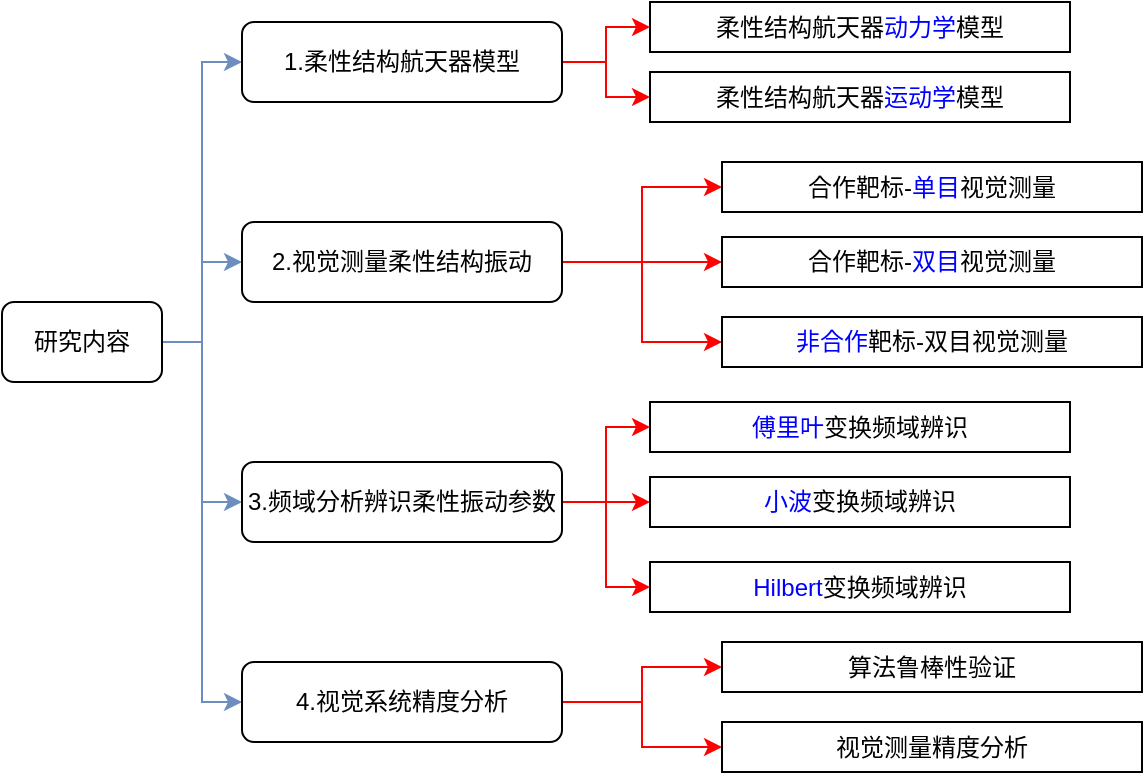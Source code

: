 <mxfile version="21.0.4" type="github">
  <diagram name="第 1 页" id="tDI1bPy1J5Pk7kozhade">
    <mxGraphModel dx="830" dy="450" grid="0" gridSize="10" guides="1" tooltips="1" connect="1" arrows="1" fold="1" page="1" pageScale="1" pageWidth="827" pageHeight="1169" math="0" shadow="0">
      <root>
        <mxCell id="0" />
        <mxCell id="1" parent="0" />
        <mxCell id="rVmmXmZMEpbmEXp4o9_O-6" style="edgeStyle=orthogonalEdgeStyle;rounded=0;orthogonalLoop=1;jettySize=auto;html=1;exitX=1;exitY=0.5;exitDx=0;exitDy=0;entryX=0;entryY=0.5;entryDx=0;entryDy=0;fillColor=#dae8fc;strokeColor=#6c8ebf;" edge="1" parent="1" source="rVmmXmZMEpbmEXp4o9_O-1" target="rVmmXmZMEpbmEXp4o9_O-2">
          <mxGeometry relative="1" as="geometry" />
        </mxCell>
        <mxCell id="rVmmXmZMEpbmEXp4o9_O-7" style="edgeStyle=orthogonalEdgeStyle;rounded=0;orthogonalLoop=1;jettySize=auto;html=1;exitX=1;exitY=0.5;exitDx=0;exitDy=0;entryX=0;entryY=0.5;entryDx=0;entryDy=0;fillColor=#dae8fc;strokeColor=#6c8ebf;" edge="1" parent="1" source="rVmmXmZMEpbmEXp4o9_O-1" target="rVmmXmZMEpbmEXp4o9_O-3">
          <mxGeometry relative="1" as="geometry" />
        </mxCell>
        <mxCell id="rVmmXmZMEpbmEXp4o9_O-8" style="edgeStyle=orthogonalEdgeStyle;rounded=0;orthogonalLoop=1;jettySize=auto;html=1;exitX=1;exitY=0.5;exitDx=0;exitDy=0;entryX=0;entryY=0.5;entryDx=0;entryDy=0;fillColor=#dae8fc;strokeColor=#6c8ebf;" edge="1" parent="1" source="rVmmXmZMEpbmEXp4o9_O-1" target="rVmmXmZMEpbmEXp4o9_O-4">
          <mxGeometry relative="1" as="geometry" />
        </mxCell>
        <mxCell id="rVmmXmZMEpbmEXp4o9_O-9" style="edgeStyle=orthogonalEdgeStyle;rounded=0;orthogonalLoop=1;jettySize=auto;html=1;exitX=1;exitY=0.5;exitDx=0;exitDy=0;entryX=0;entryY=0.5;entryDx=0;entryDy=0;fillColor=#dae8fc;strokeColor=#6c8ebf;" edge="1" parent="1" source="rVmmXmZMEpbmEXp4o9_O-1" target="rVmmXmZMEpbmEXp4o9_O-5">
          <mxGeometry relative="1" as="geometry" />
        </mxCell>
        <mxCell id="rVmmXmZMEpbmEXp4o9_O-1" value="研究内容" style="rounded=1;whiteSpace=wrap;html=1;" vertex="1" parent="1">
          <mxGeometry x="90" y="300" width="80" height="40" as="geometry" />
        </mxCell>
        <mxCell id="rVmmXmZMEpbmEXp4o9_O-22" style="edgeStyle=orthogonalEdgeStyle;rounded=0;orthogonalLoop=1;jettySize=auto;html=1;exitX=1;exitY=0.5;exitDx=0;exitDy=0;entryX=0;entryY=0.5;entryDx=0;entryDy=0;fillColor=#f8cecc;strokeColor=#FF0000;" edge="1" parent="1" source="rVmmXmZMEpbmEXp4o9_O-2" target="rVmmXmZMEpbmEXp4o9_O-10">
          <mxGeometry relative="1" as="geometry" />
        </mxCell>
        <mxCell id="rVmmXmZMEpbmEXp4o9_O-23" style="edgeStyle=orthogonalEdgeStyle;rounded=0;orthogonalLoop=1;jettySize=auto;html=1;exitX=1;exitY=0.5;exitDx=0;exitDy=0;entryX=0;entryY=0.5;entryDx=0;entryDy=0;fillColor=#f8cecc;strokeColor=#FF0000;" edge="1" parent="1" source="rVmmXmZMEpbmEXp4o9_O-2" target="rVmmXmZMEpbmEXp4o9_O-11">
          <mxGeometry relative="1" as="geometry" />
        </mxCell>
        <mxCell id="rVmmXmZMEpbmEXp4o9_O-2" value="1.柔性结构航天器模型" style="rounded=1;whiteSpace=wrap;html=1;" vertex="1" parent="1">
          <mxGeometry x="210" y="160" width="160" height="40" as="geometry" />
        </mxCell>
        <mxCell id="rVmmXmZMEpbmEXp4o9_O-24" style="edgeStyle=orthogonalEdgeStyle;rounded=0;orthogonalLoop=1;jettySize=auto;html=1;exitX=1;exitY=0.5;exitDx=0;exitDy=0;entryX=0;entryY=0.5;entryDx=0;entryDy=0;fillColor=#f8cecc;strokeColor=#FF0000;" edge="1" parent="1" source="rVmmXmZMEpbmEXp4o9_O-3" target="rVmmXmZMEpbmEXp4o9_O-12">
          <mxGeometry relative="1" as="geometry" />
        </mxCell>
        <mxCell id="rVmmXmZMEpbmEXp4o9_O-25" style="edgeStyle=orthogonalEdgeStyle;rounded=0;orthogonalLoop=1;jettySize=auto;html=1;exitX=1;exitY=0.5;exitDx=0;exitDy=0;fillColor=#f8cecc;strokeColor=#FF0000;" edge="1" parent="1" source="rVmmXmZMEpbmEXp4o9_O-3" target="rVmmXmZMEpbmEXp4o9_O-13">
          <mxGeometry relative="1" as="geometry" />
        </mxCell>
        <mxCell id="rVmmXmZMEpbmEXp4o9_O-26" style="edgeStyle=orthogonalEdgeStyle;rounded=0;orthogonalLoop=1;jettySize=auto;html=1;exitX=1;exitY=0.5;exitDx=0;exitDy=0;entryX=0;entryY=0.5;entryDx=0;entryDy=0;fillColor=#f8cecc;strokeColor=#FF0000;" edge="1" parent="1" source="rVmmXmZMEpbmEXp4o9_O-3" target="rVmmXmZMEpbmEXp4o9_O-14">
          <mxGeometry relative="1" as="geometry" />
        </mxCell>
        <mxCell id="rVmmXmZMEpbmEXp4o9_O-3" value="2.视觉测量柔性结构振动" style="rounded=1;whiteSpace=wrap;html=1;" vertex="1" parent="1">
          <mxGeometry x="210" y="260" width="160" height="40" as="geometry" />
        </mxCell>
        <mxCell id="rVmmXmZMEpbmEXp4o9_O-27" style="edgeStyle=orthogonalEdgeStyle;rounded=0;orthogonalLoop=1;jettySize=auto;html=1;exitX=1;exitY=0.5;exitDx=0;exitDy=0;entryX=0;entryY=0.5;entryDx=0;entryDy=0;strokeColor=#FF0000;" edge="1" parent="1" source="rVmmXmZMEpbmEXp4o9_O-4" target="rVmmXmZMEpbmEXp4o9_O-15">
          <mxGeometry relative="1" as="geometry" />
        </mxCell>
        <mxCell id="rVmmXmZMEpbmEXp4o9_O-28" style="edgeStyle=orthogonalEdgeStyle;rounded=0;orthogonalLoop=1;jettySize=auto;html=1;exitX=1;exitY=0.5;exitDx=0;exitDy=0;entryX=0;entryY=0.5;entryDx=0;entryDy=0;strokeColor=#FF0000;" edge="1" parent="1" source="rVmmXmZMEpbmEXp4o9_O-4" target="rVmmXmZMEpbmEXp4o9_O-16">
          <mxGeometry relative="1" as="geometry" />
        </mxCell>
        <mxCell id="rVmmXmZMEpbmEXp4o9_O-29" style="edgeStyle=orthogonalEdgeStyle;rounded=0;orthogonalLoop=1;jettySize=auto;html=1;exitX=1;exitY=0.5;exitDx=0;exitDy=0;entryX=0;entryY=0.5;entryDx=0;entryDy=0;strokeColor=#FF0000;" edge="1" parent="1" source="rVmmXmZMEpbmEXp4o9_O-4" target="rVmmXmZMEpbmEXp4o9_O-17">
          <mxGeometry relative="1" as="geometry" />
        </mxCell>
        <mxCell id="rVmmXmZMEpbmEXp4o9_O-4" value="3.频域分析辨识柔性振动参数" style="rounded=1;whiteSpace=wrap;html=1;" vertex="1" parent="1">
          <mxGeometry x="210" y="380" width="160" height="40" as="geometry" />
        </mxCell>
        <mxCell id="rVmmXmZMEpbmEXp4o9_O-30" style="edgeStyle=orthogonalEdgeStyle;rounded=0;orthogonalLoop=1;jettySize=auto;html=1;exitX=1;exitY=0.5;exitDx=0;exitDy=0;entryX=0;entryY=0.5;entryDx=0;entryDy=0;strokeColor=#FF0000;" edge="1" parent="1" source="rVmmXmZMEpbmEXp4o9_O-5" target="rVmmXmZMEpbmEXp4o9_O-19">
          <mxGeometry relative="1" as="geometry" />
        </mxCell>
        <mxCell id="rVmmXmZMEpbmEXp4o9_O-31" style="edgeStyle=orthogonalEdgeStyle;rounded=0;orthogonalLoop=1;jettySize=auto;html=1;exitX=1;exitY=0.5;exitDx=0;exitDy=0;entryX=0;entryY=0.5;entryDx=0;entryDy=0;strokeColor=#FF0000;" edge="1" parent="1" source="rVmmXmZMEpbmEXp4o9_O-5" target="rVmmXmZMEpbmEXp4o9_O-18">
          <mxGeometry relative="1" as="geometry" />
        </mxCell>
        <mxCell id="rVmmXmZMEpbmEXp4o9_O-5" value="4.视觉系统精度分析" style="rounded=1;whiteSpace=wrap;html=1;" vertex="1" parent="1">
          <mxGeometry x="210" y="480" width="160" height="40" as="geometry" />
        </mxCell>
        <mxCell id="rVmmXmZMEpbmEXp4o9_O-10" value="柔性结构航天器&lt;font color=&quot;#0000ff&quot;&gt;动力学&lt;/font&gt;模型" style="rounded=0;whiteSpace=wrap;html=1;" vertex="1" parent="1">
          <mxGeometry x="414" y="150" width="210" height="25" as="geometry" />
        </mxCell>
        <mxCell id="rVmmXmZMEpbmEXp4o9_O-11" value="柔性结构航天器&lt;font color=&quot;#0000ff&quot;&gt;运动学&lt;/font&gt;模型" style="rounded=0;whiteSpace=wrap;html=1;" vertex="1" parent="1">
          <mxGeometry x="414" y="185" width="210" height="25" as="geometry" />
        </mxCell>
        <mxCell id="rVmmXmZMEpbmEXp4o9_O-12" value="合作靶标-&lt;font color=&quot;#0000ff&quot;&gt;单目&lt;/font&gt;视觉测量" style="rounded=0;whiteSpace=wrap;html=1;" vertex="1" parent="1">
          <mxGeometry x="450" y="230" width="210" height="25" as="geometry" />
        </mxCell>
        <mxCell id="rVmmXmZMEpbmEXp4o9_O-13" value="合作靶标-&lt;font color=&quot;#0000ff&quot;&gt;双目&lt;/font&gt;视觉测量" style="rounded=0;whiteSpace=wrap;html=1;" vertex="1" parent="1">
          <mxGeometry x="450" y="267.5" width="210" height="25" as="geometry" />
        </mxCell>
        <mxCell id="rVmmXmZMEpbmEXp4o9_O-14" value="&lt;font color=&quot;#0000ff&quot;&gt;非合作&lt;/font&gt;靶标-双目视觉测量" style="rounded=0;whiteSpace=wrap;html=1;" vertex="1" parent="1">
          <mxGeometry x="450" y="307.5" width="210" height="25" as="geometry" />
        </mxCell>
        <mxCell id="rVmmXmZMEpbmEXp4o9_O-15" value="&lt;font color=&quot;#0000ff&quot;&gt;傅里叶&lt;/font&gt;变换频域辨识" style="rounded=0;whiteSpace=wrap;html=1;" vertex="1" parent="1">
          <mxGeometry x="414" y="350" width="210" height="25" as="geometry" />
        </mxCell>
        <mxCell id="rVmmXmZMEpbmEXp4o9_O-16" value="&lt;font color=&quot;#0000ff&quot;&gt;小波&lt;/font&gt;变换频域辨识" style="rounded=0;whiteSpace=wrap;html=1;" vertex="1" parent="1">
          <mxGeometry x="414" y="387.5" width="210" height="25" as="geometry" />
        </mxCell>
        <mxCell id="rVmmXmZMEpbmEXp4o9_O-17" value="&lt;font color=&quot;#0000ff&quot;&gt;Hilbert&lt;/font&gt;变换频域辨识" style="rounded=0;whiteSpace=wrap;html=1;" vertex="1" parent="1">
          <mxGeometry x="414" y="430" width="210" height="25" as="geometry" />
        </mxCell>
        <mxCell id="rVmmXmZMEpbmEXp4o9_O-18" value="视觉测量精度分析" style="rounded=0;whiteSpace=wrap;html=1;" vertex="1" parent="1">
          <mxGeometry x="450" y="510" width="210" height="25" as="geometry" />
        </mxCell>
        <mxCell id="rVmmXmZMEpbmEXp4o9_O-19" value="算法鲁棒性验证" style="rounded=0;whiteSpace=wrap;html=1;" vertex="1" parent="1">
          <mxGeometry x="450" y="470" width="210" height="25" as="geometry" />
        </mxCell>
      </root>
    </mxGraphModel>
  </diagram>
</mxfile>
